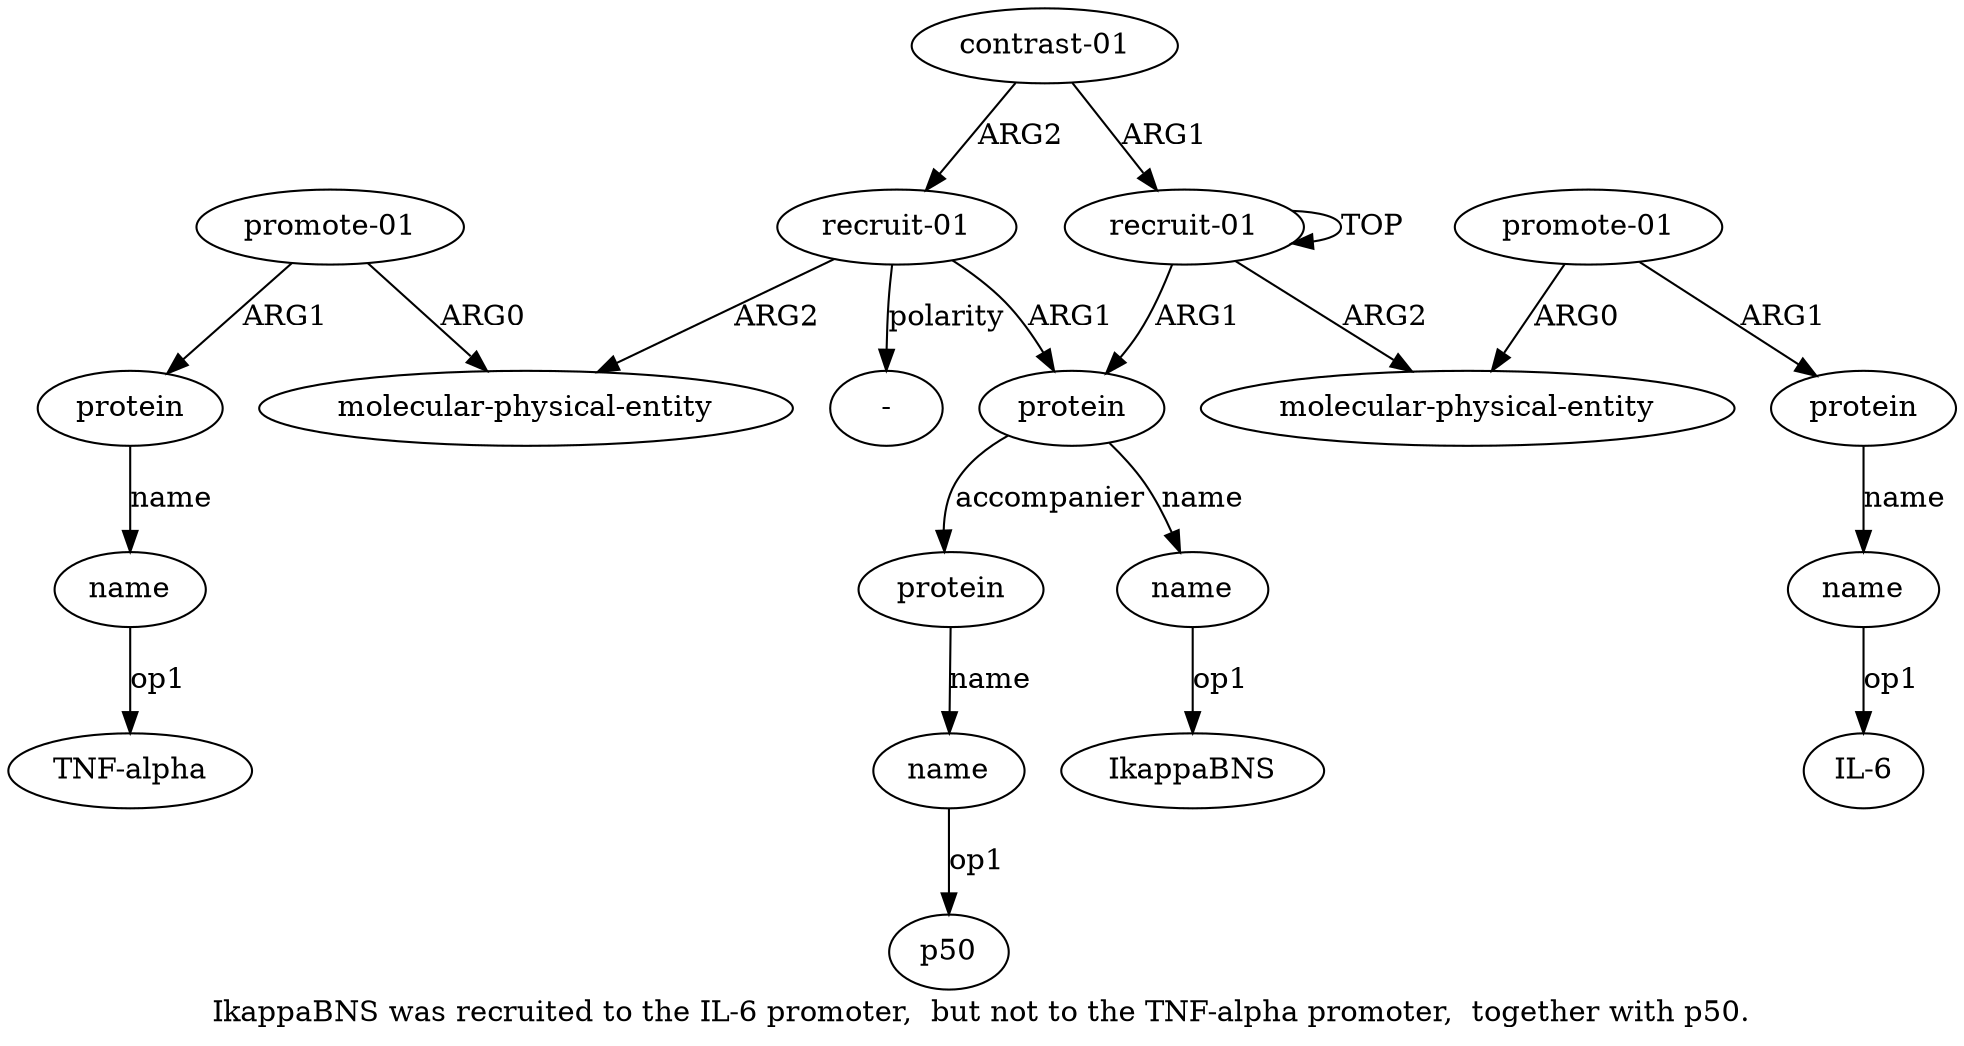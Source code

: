 digraph  {
	graph [label="IkappaBNS was recruited to the IL-6 promoter,  but not to the TNF-alpha promoter,  together with p50."];
	node [label="\N"];
	"a14 TNF-alpha"	 [color=black,
		gold_ind=-1,
		gold_label="TNF-alpha",
		label="TNF-alpha",
		test_ind=-1,
		test_label="TNF-alpha"];
	a14	 [color=black,
		gold_ind=14,
		gold_label=name,
		label=name,
		test_ind=14,
		test_label=name];
	a14 -> "a14 TNF-alpha" [key=0,
	color=black,
	gold_label=op1,
	label=op1,
	test_label=op1];
a11 [color=black,
	gold_ind=11,
	gold_label="molecular-physical-entity",
	label="molecular-physical-entity",
	test_ind=11,
	test_label="molecular-physical-entity"];
a10 [color=black,
	gold_ind=10,
	gold_label="recruit-01",
	label="recruit-01",
	test_ind=10,
	test_label="recruit-01"];
a10 -> a11 [key=0,
color=black,
gold_label=ARG2,
label=ARG2,
test_label=ARG2];
a1 [color=black,
gold_ind=1,
gold_label=protein,
label=protein,
test_ind=1,
test_label=protein];
a10 -> a1 [key=0,
color=black,
gold_label=ARG1,
label=ARG1,
test_label=ARG1];
"a10 -" [color=black,
gold_ind=-1,
gold_label="-",
label="-",
test_ind=-1,
test_label="-"];
a10 -> "a10 -" [key=0,
color=black,
gold_label=polarity,
label=polarity,
test_label=polarity];
a13 [color=black,
gold_ind=13,
gold_label=protein,
label=protein,
test_ind=13,
test_label=protein];
a13 -> a14 [key=0,
color=black,
gold_label=name,
label=name,
test_label=name];
a12 [color=black,
gold_ind=12,
gold_label="promote-01",
label="promote-01",
test_ind=12,
test_label="promote-01"];
a12 -> a11 [key=0,
color=black,
gold_label=ARG0,
label=ARG0,
test_label=ARG0];
a12 -> a13 [key=0,
color=black,
gold_label=ARG1,
label=ARG1,
test_label=ARG1];
"a2 IkappaBNS" [color=black,
gold_ind=-1,
gold_label=IkappaBNS,
label=IkappaBNS,
test_ind=-1,
test_label=IkappaBNS];
"a4 p50" [color=black,
gold_ind=-1,
gold_label=p50,
label=p50,
test_ind=-1,
test_label=p50];
a3 [color=black,
gold_ind=3,
gold_label=protein,
label=protein,
test_ind=3,
test_label=protein];
a1 -> a3 [key=0,
color=black,
gold_label=accompanier,
label=accompanier,
test_label=accompanier];
a2 [color=black,
gold_ind=2,
gold_label=name,
label=name,
test_ind=2,
test_label=name];
a1 -> a2 [key=0,
color=black,
gold_label=name,
label=name,
test_label=name];
a0 [color=black,
gold_ind=0,
gold_label="recruit-01",
label="recruit-01",
test_ind=0,
test_label="recruit-01"];
a0 -> a1 [key=0,
color=black,
gold_label=ARG1,
label=ARG1,
test_label=ARG1];
a0 -> a0 [key=0,
color=black,
gold_label=TOP,
label=TOP,
test_label=TOP];
a5 [color=black,
gold_ind=5,
gold_label="molecular-physical-entity",
label="molecular-physical-entity",
test_ind=5,
test_label="molecular-physical-entity"];
a0 -> a5 [key=0,
color=black,
gold_label=ARG2,
label=ARG2,
test_label=ARG2];
a4 [color=black,
gold_ind=4,
gold_label=name,
label=name,
test_ind=4,
test_label=name];
a3 -> a4 [key=0,
color=black,
gold_label=name,
label=name,
test_label=name];
a2 -> "a2 IkappaBNS" [key=0,
color=black,
gold_label=op1,
label=op1,
test_label=op1];
a4 -> "a4 p50" [key=0,
color=black,
gold_label=op1,
label=op1,
test_label=op1];
a7 [color=black,
gold_ind=7,
gold_label=protein,
label=protein,
test_ind=7,
test_label=protein];
a8 [color=black,
gold_ind=8,
gold_label=name,
label=name,
test_ind=8,
test_label=name];
a7 -> a8 [key=0,
color=black,
gold_label=name,
label=name,
test_label=name];
a6 [color=black,
gold_ind=6,
gold_label="promote-01",
label="promote-01",
test_ind=6,
test_label="promote-01"];
a6 -> a5 [key=0,
color=black,
gold_label=ARG0,
label=ARG0,
test_label=ARG0];
a6 -> a7 [key=0,
color=black,
gold_label=ARG1,
label=ARG1,
test_label=ARG1];
a9 [color=black,
gold_ind=9,
gold_label="contrast-01",
label="contrast-01",
test_ind=9,
test_label="contrast-01"];
a9 -> a10 [key=0,
color=black,
gold_label=ARG2,
label=ARG2,
test_label=ARG2];
a9 -> a0 [key=0,
color=black,
gold_label=ARG1,
label=ARG1,
test_label=ARG1];
"a8 IL-6" [color=black,
gold_ind=-1,
gold_label="IL-6",
label="IL-6",
test_ind=-1,
test_label="IL-6"];
a8 -> "a8 IL-6" [key=0,
color=black,
gold_label=op1,
label=op1,
test_label=op1];
}
